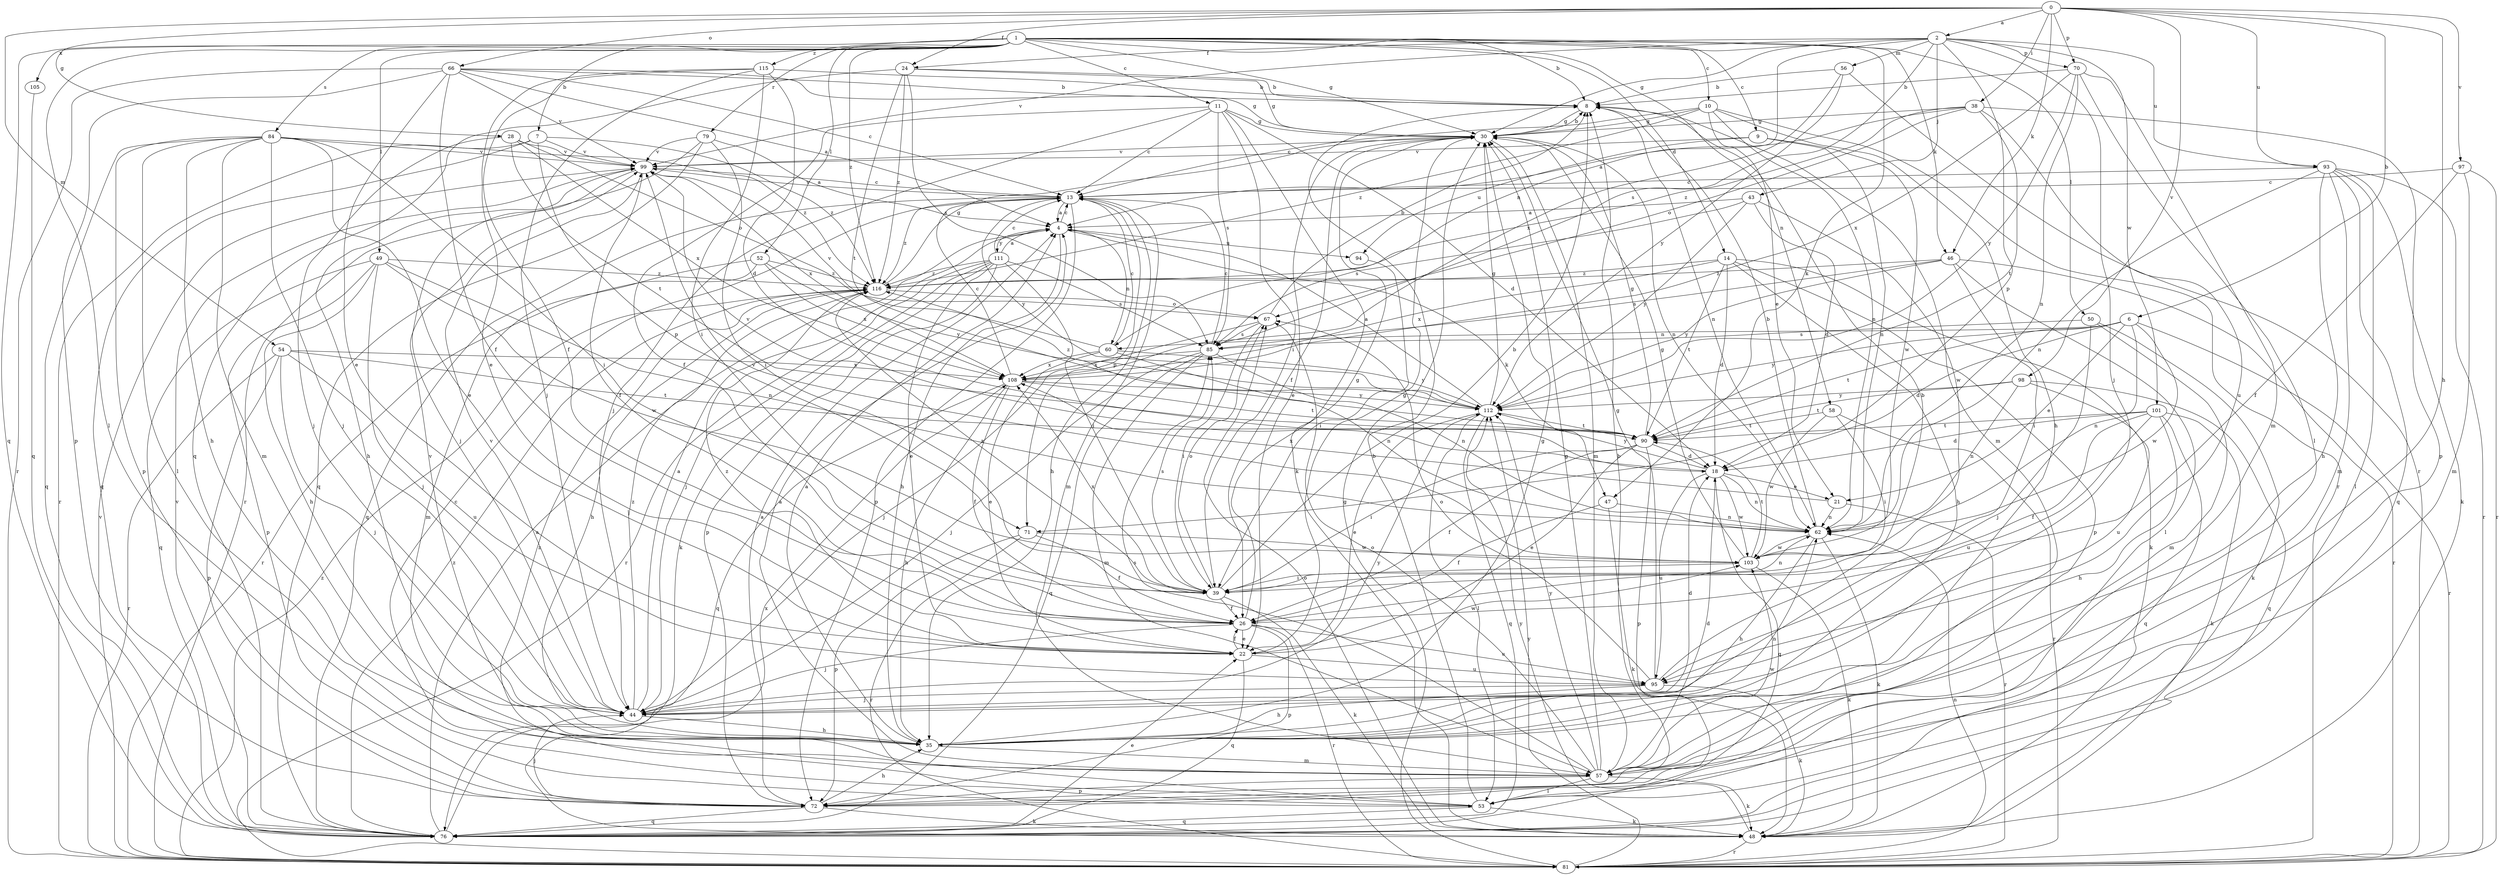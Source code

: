 strict digraph  {
0;
1;
2;
4;
6;
7;
8;
9;
10;
11;
13;
14;
18;
21;
22;
24;
26;
28;
30;
35;
38;
39;
43;
44;
46;
47;
48;
49;
50;
52;
53;
54;
56;
57;
58;
60;
62;
66;
67;
70;
71;
72;
76;
79;
81;
84;
85;
90;
93;
94;
95;
97;
98;
99;
101;
103;
105;
108;
111;
112;
115;
116;
0 -> 2  [label=a];
0 -> 6  [label=b];
0 -> 24  [label=f];
0 -> 28  [label=g];
0 -> 35  [label=h];
0 -> 38  [label=i];
0 -> 46  [label=k];
0 -> 54  [label=m];
0 -> 66  [label=o];
0 -> 70  [label=p];
0 -> 93  [label=u];
0 -> 97  [label=v];
0 -> 98  [label=v];
1 -> 7  [label=b];
1 -> 8  [label=b];
1 -> 9  [label=c];
1 -> 10  [label=c];
1 -> 11  [label=c];
1 -> 14  [label=d];
1 -> 30  [label=g];
1 -> 46  [label=k];
1 -> 47  [label=k];
1 -> 49  [label=l];
1 -> 50  [label=l];
1 -> 52  [label=l];
1 -> 53  [label=l];
1 -> 58  [label=n];
1 -> 76  [label=q];
1 -> 79  [label=r];
1 -> 84  [label=s];
1 -> 105  [label=x];
1 -> 115  [label=z];
1 -> 116  [label=z];
2 -> 24  [label=f];
2 -> 30  [label=g];
2 -> 43  [label=j];
2 -> 44  [label=j];
2 -> 56  [label=m];
2 -> 60  [label=n];
2 -> 70  [label=p];
2 -> 71  [label=p];
2 -> 85  [label=s];
2 -> 93  [label=u];
2 -> 99  [label=v];
2 -> 101  [label=w];
4 -> 13  [label=c];
4 -> 35  [label=h];
4 -> 47  [label=k];
4 -> 60  [label=n];
4 -> 94  [label=u];
4 -> 111  [label=y];
6 -> 18  [label=d];
6 -> 21  [label=e];
6 -> 60  [label=n];
6 -> 62  [label=n];
6 -> 81  [label=r];
6 -> 90  [label=t];
6 -> 103  [label=w];
6 -> 112  [label=y];
7 -> 71  [label=p];
7 -> 76  [label=q];
7 -> 81  [label=r];
7 -> 99  [label=v];
7 -> 116  [label=z];
8 -> 30  [label=g];
8 -> 57  [label=m];
8 -> 62  [label=n];
9 -> 62  [label=n];
9 -> 94  [label=u];
9 -> 99  [label=v];
9 -> 103  [label=w];
10 -> 13  [label=c];
10 -> 21  [label=e];
10 -> 30  [label=g];
10 -> 35  [label=h];
10 -> 62  [label=n];
10 -> 81  [label=r];
10 -> 116  [label=z];
11 -> 13  [label=c];
11 -> 18  [label=d];
11 -> 26  [label=f];
11 -> 30  [label=g];
11 -> 39  [label=i];
11 -> 44  [label=j];
11 -> 48  [label=k];
11 -> 85  [label=s];
13 -> 4  [label=a];
13 -> 35  [label=h];
13 -> 57  [label=m];
13 -> 71  [label=p];
13 -> 72  [label=p];
13 -> 76  [label=q];
13 -> 99  [label=v];
13 -> 112  [label=y];
13 -> 116  [label=z];
14 -> 18  [label=d];
14 -> 35  [label=h];
14 -> 48  [label=k];
14 -> 72  [label=p];
14 -> 90  [label=t];
14 -> 108  [label=x];
14 -> 116  [label=z];
18 -> 21  [label=e];
18 -> 62  [label=n];
18 -> 76  [label=q];
18 -> 95  [label=u];
18 -> 99  [label=v];
18 -> 103  [label=w];
18 -> 112  [label=y];
21 -> 62  [label=n];
21 -> 81  [label=r];
21 -> 108  [label=x];
22 -> 26  [label=f];
22 -> 30  [label=g];
22 -> 76  [label=q];
22 -> 95  [label=u];
22 -> 103  [label=w];
22 -> 116  [label=z];
24 -> 8  [label=b];
24 -> 30  [label=g];
24 -> 76  [label=q];
24 -> 85  [label=s];
24 -> 90  [label=t];
24 -> 116  [label=z];
26 -> 22  [label=e];
26 -> 30  [label=g];
26 -> 44  [label=j];
26 -> 72  [label=p];
26 -> 81  [label=r];
26 -> 95  [label=u];
28 -> 44  [label=j];
28 -> 67  [label=o];
28 -> 90  [label=t];
28 -> 99  [label=v];
28 -> 108  [label=x];
30 -> 8  [label=b];
30 -> 22  [label=e];
30 -> 26  [label=f];
30 -> 57  [label=m];
30 -> 62  [label=n];
30 -> 99  [label=v];
35 -> 4  [label=a];
35 -> 30  [label=g];
35 -> 57  [label=m];
35 -> 62  [label=n];
35 -> 99  [label=v];
38 -> 4  [label=a];
38 -> 30  [label=g];
38 -> 67  [label=o];
38 -> 72  [label=p];
38 -> 90  [label=t];
38 -> 95  [label=u];
38 -> 116  [label=z];
39 -> 8  [label=b];
39 -> 26  [label=f];
39 -> 48  [label=k];
39 -> 62  [label=n];
39 -> 67  [label=o];
39 -> 85  [label=s];
39 -> 108  [label=x];
39 -> 116  [label=z];
43 -> 4  [label=a];
43 -> 18  [label=d];
43 -> 85  [label=s];
43 -> 103  [label=w];
43 -> 112  [label=y];
44 -> 4  [label=a];
44 -> 18  [label=d];
44 -> 35  [label=h];
44 -> 99  [label=v];
44 -> 112  [label=y];
44 -> 116  [label=z];
46 -> 39  [label=i];
46 -> 53  [label=l];
46 -> 81  [label=r];
46 -> 85  [label=s];
46 -> 112  [label=y];
46 -> 116  [label=z];
47 -> 26  [label=f];
47 -> 48  [label=k];
47 -> 62  [label=n];
48 -> 67  [label=o];
48 -> 81  [label=r];
48 -> 112  [label=y];
49 -> 35  [label=h];
49 -> 44  [label=j];
49 -> 62  [label=n];
49 -> 72  [label=p];
49 -> 76  [label=q];
49 -> 103  [label=w];
49 -> 116  [label=z];
50 -> 44  [label=j];
50 -> 48  [label=k];
50 -> 57  [label=m];
50 -> 85  [label=s];
52 -> 57  [label=m];
52 -> 81  [label=r];
52 -> 108  [label=x];
52 -> 112  [label=y];
52 -> 116  [label=z];
53 -> 8  [label=b];
53 -> 13  [label=c];
53 -> 48  [label=k];
53 -> 76  [label=q];
53 -> 116  [label=z];
54 -> 44  [label=j];
54 -> 72  [label=p];
54 -> 81  [label=r];
54 -> 90  [label=t];
54 -> 95  [label=u];
54 -> 108  [label=x];
56 -> 8  [label=b];
56 -> 81  [label=r];
56 -> 108  [label=x];
56 -> 112  [label=y];
57 -> 4  [label=a];
57 -> 18  [label=d];
57 -> 30  [label=g];
57 -> 48  [label=k];
57 -> 53  [label=l];
57 -> 67  [label=o];
57 -> 72  [label=p];
57 -> 85  [label=s];
57 -> 103  [label=w];
57 -> 112  [label=y];
58 -> 39  [label=i];
58 -> 81  [label=r];
58 -> 90  [label=t];
58 -> 103  [label=w];
60 -> 13  [label=c];
60 -> 22  [label=e];
60 -> 62  [label=n];
60 -> 99  [label=v];
60 -> 108  [label=x];
60 -> 112  [label=y];
62 -> 8  [label=b];
62 -> 35  [label=h];
62 -> 48  [label=k];
62 -> 103  [label=w];
66 -> 4  [label=a];
66 -> 8  [label=b];
66 -> 13  [label=c];
66 -> 22  [label=e];
66 -> 26  [label=f];
66 -> 30  [label=g];
66 -> 72  [label=p];
66 -> 81  [label=r];
66 -> 99  [label=v];
67 -> 8  [label=b];
67 -> 39  [label=i];
67 -> 44  [label=j];
67 -> 85  [label=s];
70 -> 8  [label=b];
70 -> 53  [label=l];
70 -> 57  [label=m];
70 -> 62  [label=n];
70 -> 108  [label=x];
70 -> 112  [label=y];
71 -> 26  [label=f];
71 -> 72  [label=p];
71 -> 81  [label=r];
71 -> 103  [label=w];
72 -> 4  [label=a];
72 -> 8  [label=b];
72 -> 35  [label=h];
72 -> 44  [label=j];
72 -> 48  [label=k];
72 -> 76  [label=q];
76 -> 4  [label=a];
76 -> 22  [label=e];
76 -> 99  [label=v];
76 -> 108  [label=x];
76 -> 116  [label=z];
79 -> 4  [label=a];
79 -> 39  [label=i];
79 -> 76  [label=q];
79 -> 81  [label=r];
79 -> 99  [label=v];
81 -> 30  [label=g];
81 -> 62  [label=n];
81 -> 99  [label=v];
81 -> 112  [label=y];
81 -> 116  [label=z];
84 -> 22  [label=e];
84 -> 35  [label=h];
84 -> 39  [label=i];
84 -> 44  [label=j];
84 -> 53  [label=l];
84 -> 57  [label=m];
84 -> 72  [label=p];
84 -> 76  [label=q];
84 -> 99  [label=v];
84 -> 116  [label=z];
85 -> 13  [label=c];
85 -> 44  [label=j];
85 -> 57  [label=m];
85 -> 62  [label=n];
85 -> 76  [label=q];
85 -> 108  [label=x];
90 -> 18  [label=d];
90 -> 22  [label=e];
90 -> 26  [label=f];
90 -> 30  [label=g];
90 -> 39  [label=i];
90 -> 72  [label=p];
93 -> 13  [label=c];
93 -> 35  [label=h];
93 -> 48  [label=k];
93 -> 53  [label=l];
93 -> 57  [label=m];
93 -> 62  [label=n];
93 -> 76  [label=q];
93 -> 81  [label=r];
94 -> 39  [label=i];
95 -> 8  [label=b];
95 -> 30  [label=g];
95 -> 35  [label=h];
95 -> 44  [label=j];
95 -> 48  [label=k];
95 -> 67  [label=o];
97 -> 13  [label=c];
97 -> 26  [label=f];
97 -> 57  [label=m];
97 -> 81  [label=r];
98 -> 62  [label=n];
98 -> 76  [label=q];
98 -> 90  [label=t];
98 -> 95  [label=u];
98 -> 112  [label=y];
99 -> 13  [label=c];
99 -> 26  [label=f];
99 -> 35  [label=h];
99 -> 44  [label=j];
99 -> 108  [label=x];
101 -> 18  [label=d];
101 -> 26  [label=f];
101 -> 35  [label=h];
101 -> 48  [label=k];
101 -> 76  [label=q];
101 -> 90  [label=t];
101 -> 95  [label=u];
103 -> 30  [label=g];
103 -> 39  [label=i];
103 -> 48  [label=k];
103 -> 90  [label=t];
103 -> 99  [label=v];
105 -> 76  [label=q];
108 -> 13  [label=c];
108 -> 26  [label=f];
108 -> 35  [label=h];
108 -> 76  [label=q];
108 -> 90  [label=t];
108 -> 112  [label=y];
111 -> 4  [label=a];
111 -> 13  [label=c];
111 -> 22  [label=e];
111 -> 39  [label=i];
111 -> 44  [label=j];
111 -> 48  [label=k];
111 -> 72  [label=p];
111 -> 81  [label=r];
111 -> 85  [label=s];
111 -> 116  [label=z];
112 -> 4  [label=a];
112 -> 22  [label=e];
112 -> 30  [label=g];
112 -> 53  [label=l];
112 -> 76  [label=q];
112 -> 90  [label=t];
112 -> 116  [label=z];
115 -> 8  [label=b];
115 -> 18  [label=d];
115 -> 22  [label=e];
115 -> 26  [label=f];
115 -> 39  [label=i];
115 -> 44  [label=j];
116 -> 30  [label=g];
116 -> 35  [label=h];
116 -> 67  [label=o];
}
